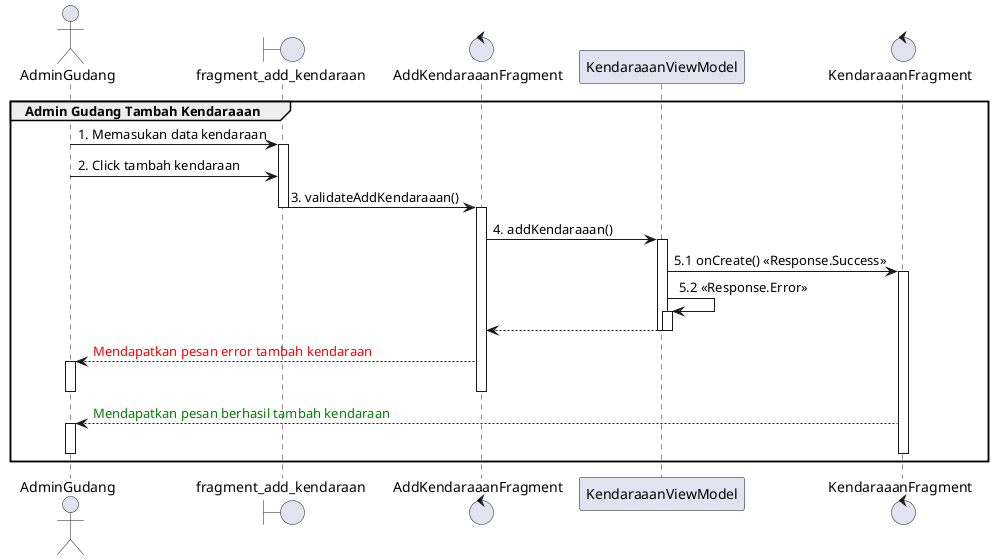 @startuml
'https://plantuml.com/sequence-diagram

group Admin Gudang Tambah Kendaraaan
    actor       AdminGudang
    boundary    fragment_add_kendaraan
    control     AddKendaraaanFragment

    AdminGudang -> fragment_add_kendaraan : 1. Memasukan data kendaraan
    activate fragment_add_kendaraan
    AdminGudang -> fragment_add_kendaraan : 2. Click tambah kendaraan

    fragment_add_kendaraan -> AddKendaraaanFragment : 3. validateAddKendaraaan()
    deactivate fragment_add_kendaraan

    activate AddKendaraaanFragment
    AddKendaraaanFragment -> KendaraaanViewModel : 4. addKendaraaan()
    activate KendaraaanViewModel

    control KendaraaanFragment
    KendaraaanViewModel -> KendaraaanFragment : 5.1 onCreate() <<Response.Success>>
    activate KendaraaanFragment

    KendaraaanViewModel -> KendaraaanViewModel : 5.2 <<Response.Error>>
    activate KendaraaanViewModel
    AddKendaraaanFragment <-- KendaraaanViewModel
    deactivate KendaraaanViewModel
    deactivate KendaraaanViewModel

    AdminGudang <-- AddKendaraaanFragment : <font color=red>Mendapatkan pesan error tambah kendaraan
    activate AdminGudang
    deactivate AdminGudang
    deactivate AddKendaraaanFragment

    AdminGudang <-- KendaraaanFragment :  <font color=green>Mendapatkan pesan berhasil tambah kendaraan
    activate AdminGudang
    deactivate AdminGudang
    deactivate KendaraaanFragment
end
@enduml